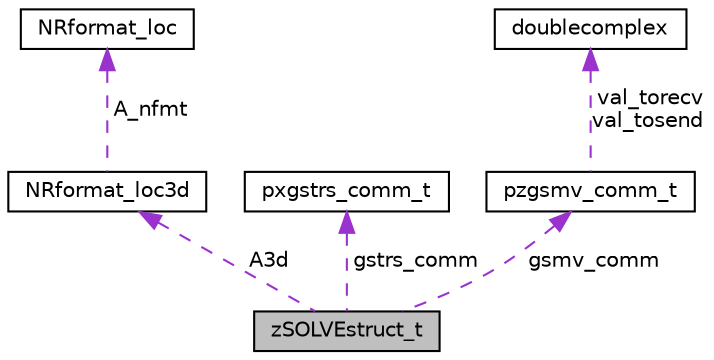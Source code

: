 digraph "zSOLVEstruct_t"
{
 // LATEX_PDF_SIZE
  edge [fontname="Helvetica",fontsize="10",labelfontname="Helvetica",labelfontsize="10"];
  node [fontname="Helvetica",fontsize="10",shape=record];
  Node1 [label="zSOLVEstruct_t",height=0.2,width=0.4,color="black", fillcolor="grey75", style="filled", fontcolor="black",tooltip=" "];
  Node2 -> Node1 [dir="back",color="darkorchid3",fontsize="10",style="dashed",label=" A3d" ,fontname="Helvetica"];
  Node2 [label="NRformat_loc3d",height=0.2,width=0.4,color="black", fillcolor="white", style="filled",URL="$structNRformat__loc3d.html",tooltip=" "];
  Node3 -> Node2 [dir="back",color="darkorchid3",fontsize="10",style="dashed",label=" A_nfmt" ,fontname="Helvetica"];
  Node3 [label="NRformat_loc",height=0.2,width=0.4,color="black", fillcolor="white", style="filled",URL="$structNRformat__loc.html",tooltip=" "];
  Node4 -> Node1 [dir="back",color="darkorchid3",fontsize="10",style="dashed",label=" gstrs_comm" ,fontname="Helvetica"];
  Node4 [label="pxgstrs_comm_t",height=0.2,width=0.4,color="black", fillcolor="white", style="filled",URL="$structpxgstrs__comm__t.html",tooltip=" "];
  Node5 -> Node1 [dir="back",color="darkorchid3",fontsize="10",style="dashed",label=" gsmv_comm" ,fontname="Helvetica"];
  Node5 [label="pzgsmv_comm_t",height=0.2,width=0.4,color="black", fillcolor="white", style="filled",URL="$structpzgsmv__comm__t.html",tooltip=" "];
  Node6 -> Node5 [dir="back",color="darkorchid3",fontsize="10",style="dashed",label=" val_torecv\nval_tosend" ,fontname="Helvetica"];
  Node6 [label="doublecomplex",height=0.2,width=0.4,color="black", fillcolor="white", style="filled",URL="$structdoublecomplex.html",tooltip=" "];
}
